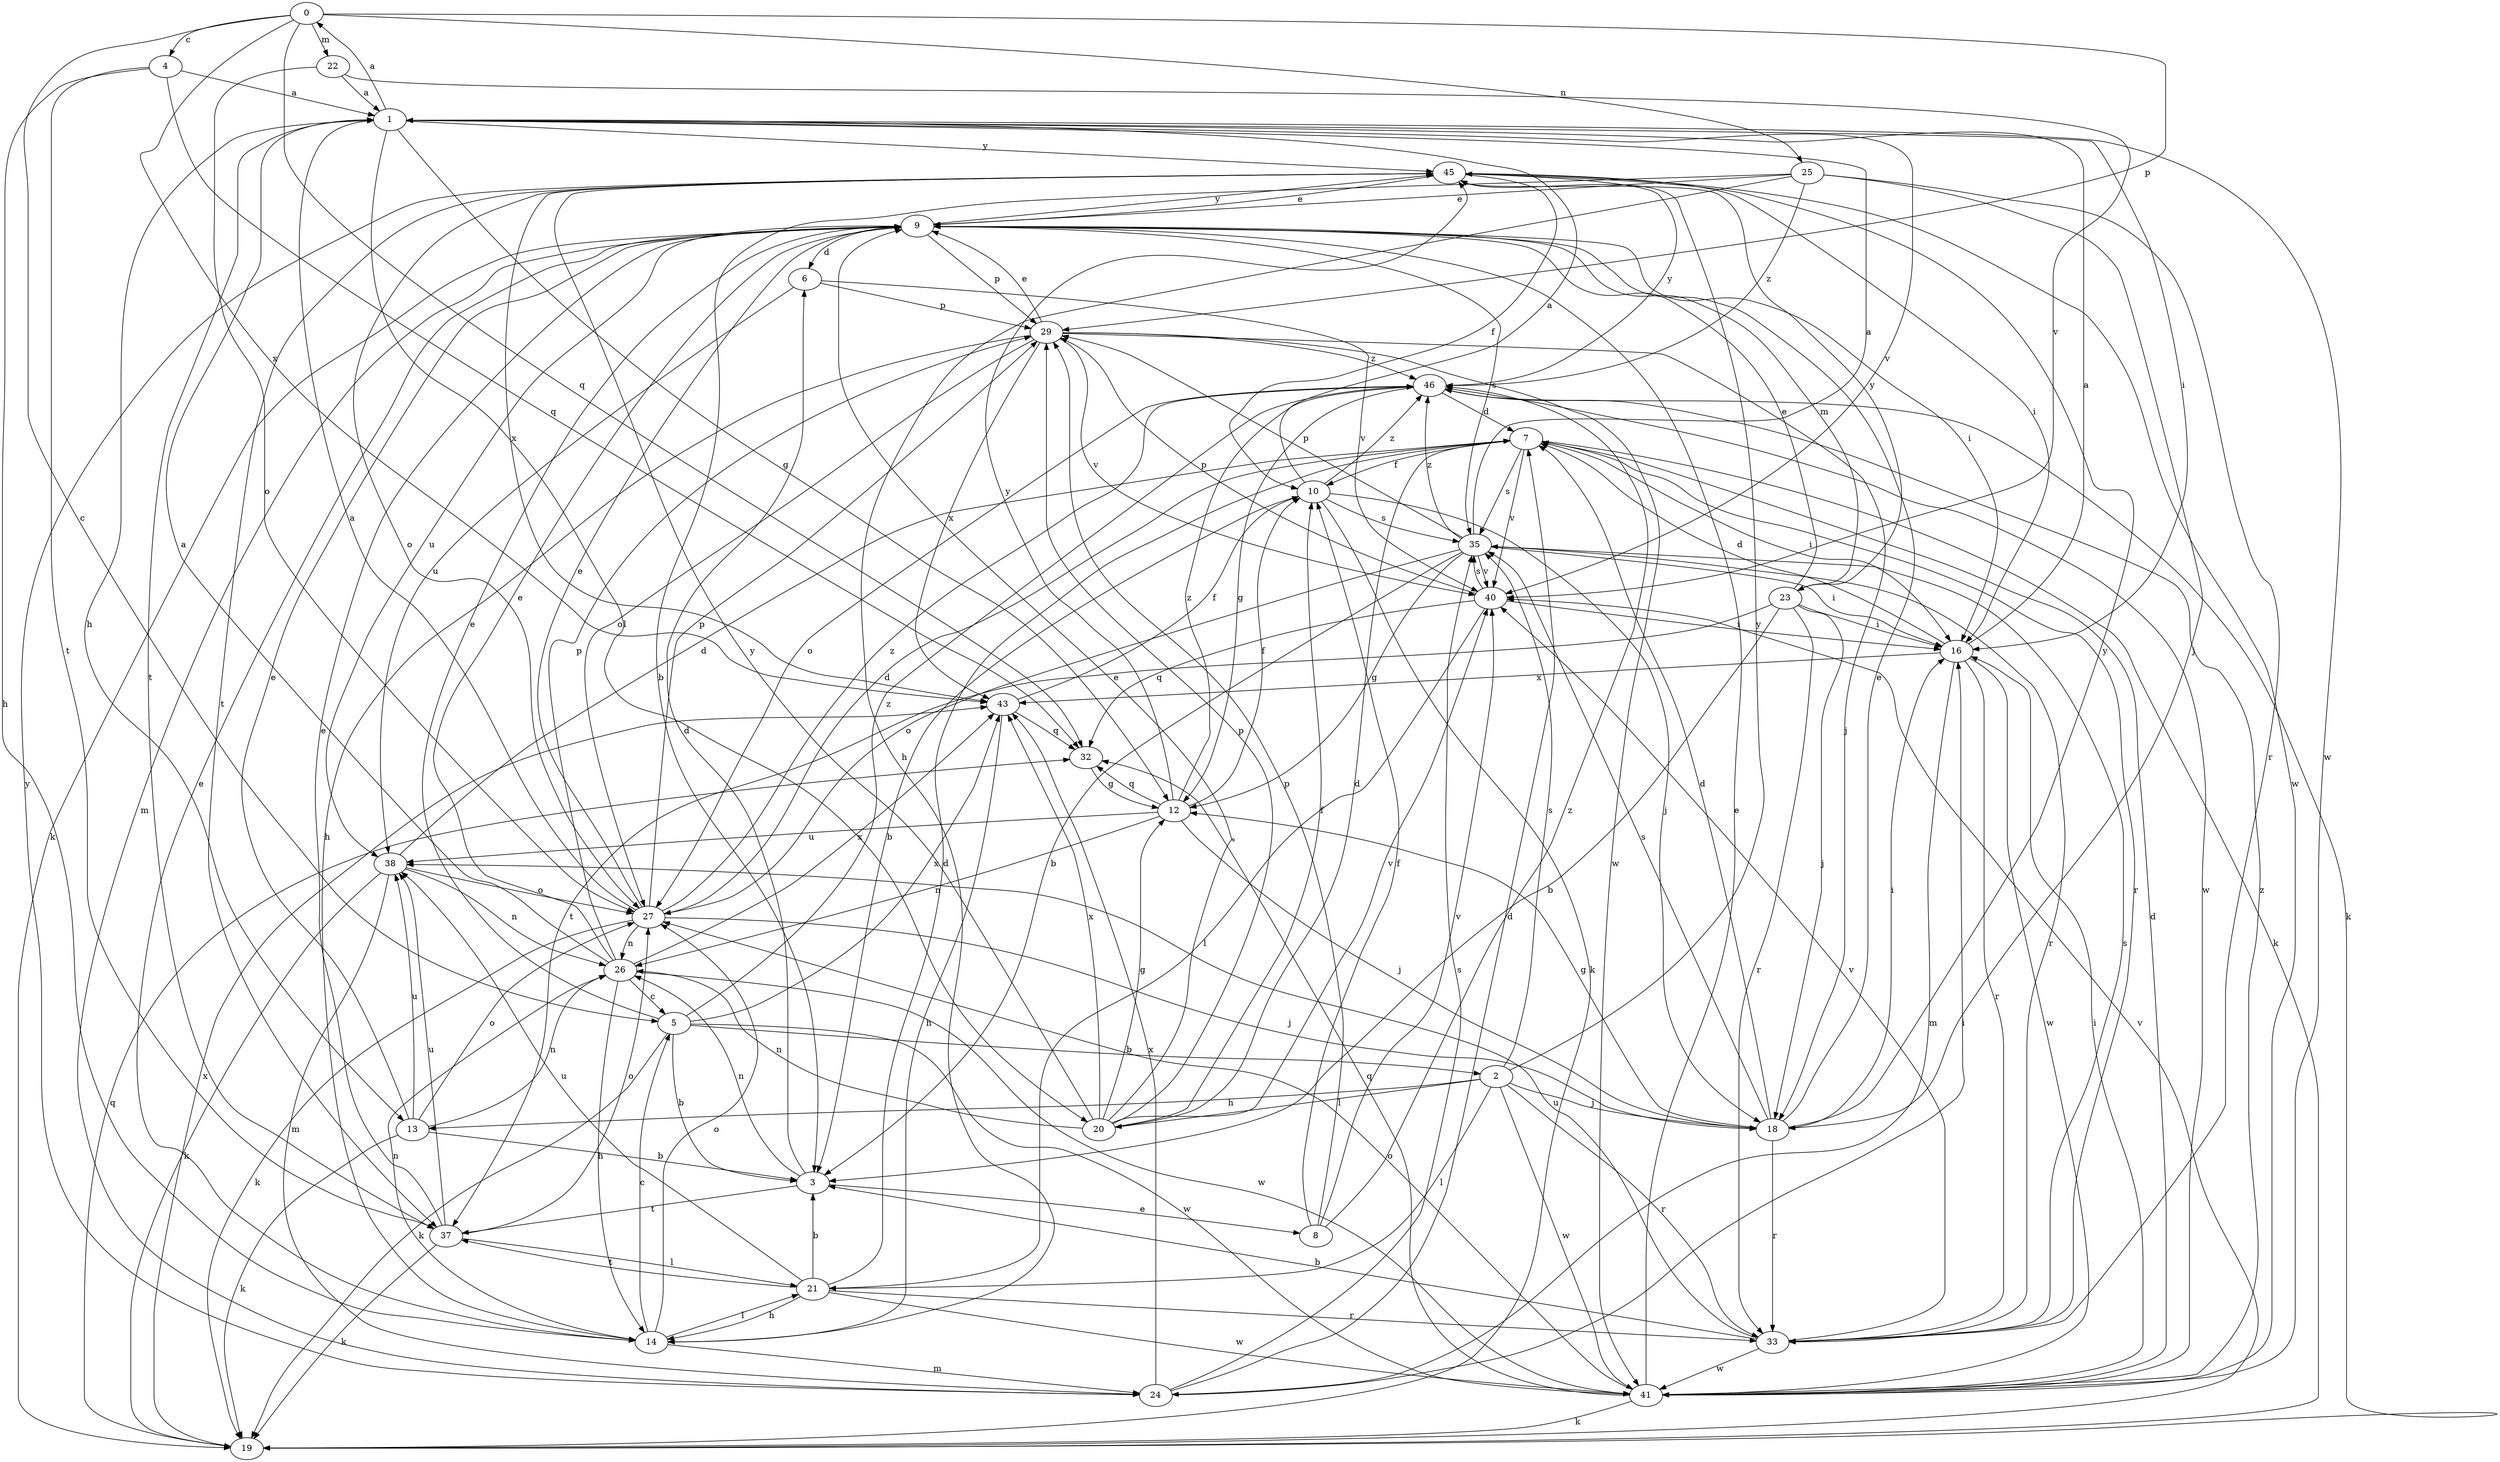 strict digraph  {
0;
1;
2;
3;
4;
5;
6;
7;
8;
9;
10;
12;
13;
14;
16;
18;
19;
20;
21;
22;
23;
24;
25;
26;
27;
29;
32;
33;
35;
37;
38;
40;
41;
43;
45;
46;
0 -> 4  [label=c];
0 -> 5  [label=c];
0 -> 22  [label=m];
0 -> 25  [label=n];
0 -> 29  [label=p];
0 -> 32  [label=q];
0 -> 43  [label=x];
1 -> 0  [label=a];
1 -> 12  [label=g];
1 -> 13  [label=h];
1 -> 16  [label=i];
1 -> 20  [label=l];
1 -> 37  [label=t];
1 -> 40  [label=v];
1 -> 41  [label=w];
1 -> 45  [label=y];
2 -> 13  [label=h];
2 -> 18  [label=j];
2 -> 20  [label=l];
2 -> 21  [label=l];
2 -> 33  [label=r];
2 -> 35  [label=s];
2 -> 41  [label=w];
2 -> 45  [label=y];
3 -> 6  [label=d];
3 -> 8  [label=e];
3 -> 26  [label=n];
3 -> 37  [label=t];
4 -> 1  [label=a];
4 -> 14  [label=h];
4 -> 32  [label=q];
4 -> 37  [label=t];
5 -> 2  [label=b];
5 -> 3  [label=b];
5 -> 9  [label=e];
5 -> 19  [label=k];
5 -> 41  [label=w];
5 -> 43  [label=x];
5 -> 46  [label=z];
6 -> 29  [label=p];
6 -> 38  [label=u];
6 -> 40  [label=v];
7 -> 10  [label=f];
7 -> 16  [label=i];
7 -> 19  [label=k];
7 -> 33  [label=r];
7 -> 35  [label=s];
7 -> 40  [label=v];
8 -> 10  [label=f];
8 -> 29  [label=p];
8 -> 40  [label=v];
8 -> 46  [label=z];
9 -> 6  [label=d];
9 -> 16  [label=i];
9 -> 19  [label=k];
9 -> 23  [label=m];
9 -> 24  [label=m];
9 -> 29  [label=p];
9 -> 35  [label=s];
9 -> 38  [label=u];
9 -> 45  [label=y];
10 -> 1  [label=a];
10 -> 3  [label=b];
10 -> 18  [label=j];
10 -> 19  [label=k];
10 -> 35  [label=s];
10 -> 46  [label=z];
12 -> 10  [label=f];
12 -> 18  [label=j];
12 -> 26  [label=n];
12 -> 32  [label=q];
12 -> 38  [label=u];
12 -> 45  [label=y];
12 -> 46  [label=z];
13 -> 3  [label=b];
13 -> 9  [label=e];
13 -> 19  [label=k];
13 -> 26  [label=n];
13 -> 27  [label=o];
13 -> 38  [label=u];
14 -> 5  [label=c];
14 -> 9  [label=e];
14 -> 21  [label=l];
14 -> 24  [label=m];
14 -> 26  [label=n];
14 -> 27  [label=o];
16 -> 1  [label=a];
16 -> 7  [label=d];
16 -> 24  [label=m];
16 -> 33  [label=r];
16 -> 41  [label=w];
16 -> 43  [label=x];
18 -> 7  [label=d];
18 -> 9  [label=e];
18 -> 12  [label=g];
18 -> 16  [label=i];
18 -> 33  [label=r];
18 -> 35  [label=s];
18 -> 45  [label=y];
19 -> 32  [label=q];
19 -> 40  [label=v];
19 -> 43  [label=x];
20 -> 7  [label=d];
20 -> 9  [label=e];
20 -> 10  [label=f];
20 -> 12  [label=g];
20 -> 26  [label=n];
20 -> 29  [label=p];
20 -> 40  [label=v];
20 -> 43  [label=x];
20 -> 45  [label=y];
21 -> 3  [label=b];
21 -> 7  [label=d];
21 -> 14  [label=h];
21 -> 33  [label=r];
21 -> 37  [label=t];
21 -> 38  [label=u];
21 -> 41  [label=w];
22 -> 1  [label=a];
22 -> 27  [label=o];
22 -> 40  [label=v];
23 -> 3  [label=b];
23 -> 9  [label=e];
23 -> 16  [label=i];
23 -> 18  [label=j];
23 -> 33  [label=r];
23 -> 37  [label=t];
23 -> 45  [label=y];
24 -> 7  [label=d];
24 -> 16  [label=i];
24 -> 35  [label=s];
24 -> 43  [label=x];
24 -> 45  [label=y];
25 -> 3  [label=b];
25 -> 9  [label=e];
25 -> 14  [label=h];
25 -> 18  [label=j];
25 -> 33  [label=r];
25 -> 46  [label=z];
26 -> 1  [label=a];
26 -> 5  [label=c];
26 -> 9  [label=e];
26 -> 14  [label=h];
26 -> 29  [label=p];
26 -> 41  [label=w];
26 -> 43  [label=x];
27 -> 1  [label=a];
27 -> 7  [label=d];
27 -> 9  [label=e];
27 -> 18  [label=j];
27 -> 19  [label=k];
27 -> 26  [label=n];
27 -> 29  [label=p];
27 -> 46  [label=z];
29 -> 9  [label=e];
29 -> 14  [label=h];
29 -> 18  [label=j];
29 -> 27  [label=o];
29 -> 40  [label=v];
29 -> 41  [label=w];
29 -> 43  [label=x];
29 -> 46  [label=z];
32 -> 12  [label=g];
33 -> 3  [label=b];
33 -> 35  [label=s];
33 -> 38  [label=u];
33 -> 40  [label=v];
33 -> 41  [label=w];
35 -> 1  [label=a];
35 -> 3  [label=b];
35 -> 12  [label=g];
35 -> 16  [label=i];
35 -> 27  [label=o];
35 -> 29  [label=p];
35 -> 33  [label=r];
35 -> 40  [label=v];
35 -> 46  [label=z];
37 -> 9  [label=e];
37 -> 19  [label=k];
37 -> 21  [label=l];
37 -> 27  [label=o];
37 -> 38  [label=u];
38 -> 7  [label=d];
38 -> 19  [label=k];
38 -> 24  [label=m];
38 -> 26  [label=n];
38 -> 27  [label=o];
40 -> 16  [label=i];
40 -> 21  [label=l];
40 -> 29  [label=p];
40 -> 32  [label=q];
40 -> 35  [label=s];
41 -> 7  [label=d];
41 -> 9  [label=e];
41 -> 16  [label=i];
41 -> 19  [label=k];
41 -> 27  [label=o];
41 -> 32  [label=q];
41 -> 46  [label=z];
43 -> 10  [label=f];
43 -> 14  [label=h];
43 -> 32  [label=q];
45 -> 9  [label=e];
45 -> 10  [label=f];
45 -> 16  [label=i];
45 -> 27  [label=o];
45 -> 37  [label=t];
45 -> 41  [label=w];
45 -> 43  [label=x];
46 -> 7  [label=d];
46 -> 12  [label=g];
46 -> 19  [label=k];
46 -> 27  [label=o];
46 -> 41  [label=w];
46 -> 45  [label=y];
}
